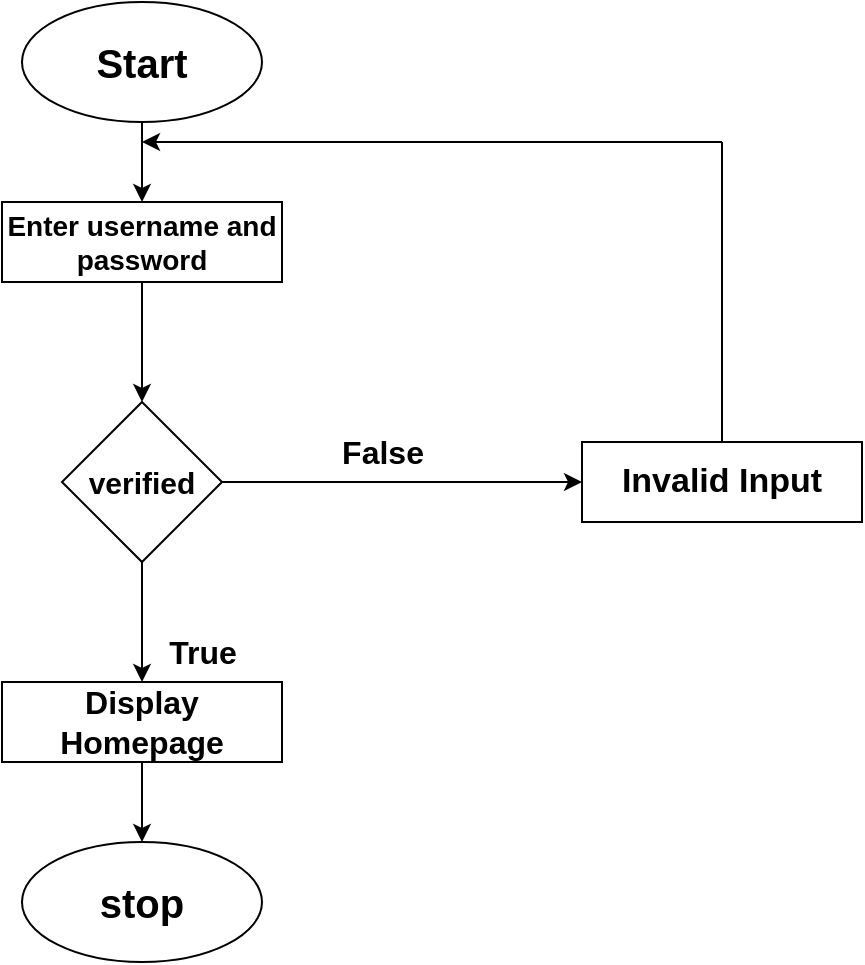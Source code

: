 <mxfile version="21.1.2" type="device" pages="6">
  <diagram name="login" id="FLblF5Tzz9W13L3P5BDf">
    <mxGraphModel dx="748" dy="496" grid="1" gridSize="10" guides="1" tooltips="1" connect="1" arrows="1" fold="1" page="1" pageScale="1" pageWidth="850" pageHeight="1100" math="0" shadow="0">
      <root>
        <mxCell id="0" />
        <mxCell id="1" parent="0" />
        <mxCell id="5Bve3Eeoe_nnUpyeOPVW-1" value="&lt;font style=&quot;font-size: 15px;&quot;&gt;&lt;b&gt;verified&lt;/b&gt;&lt;/font&gt;" style="rhombus;whiteSpace=wrap;html=1;" parent="1" vertex="1">
          <mxGeometry x="190" y="230" width="80" height="80" as="geometry" />
        </mxCell>
        <mxCell id="5Bve3Eeoe_nnUpyeOPVW-2" value="&lt;font style=&quot;font-size: 14px;&quot;&gt;&lt;b&gt;Enter username and password&lt;/b&gt;&lt;/font&gt;" style="rounded=0;whiteSpace=wrap;html=1;" parent="1" vertex="1">
          <mxGeometry x="160" y="130" width="140" height="40" as="geometry" />
        </mxCell>
        <mxCell id="5Bve3Eeoe_nnUpyeOPVW-3" value="&lt;font style=&quot;font-size: 20px;&quot;&gt;&lt;b&gt;Start&lt;/b&gt;&lt;/font&gt;" style="ellipse;whiteSpace=wrap;html=1;" parent="1" vertex="1">
          <mxGeometry x="170" y="30" width="120" height="60" as="geometry" />
        </mxCell>
        <mxCell id="5Bve3Eeoe_nnUpyeOPVW-4" value="" style="endArrow=classic;html=1;rounded=0;exitX=0.5;exitY=1;exitDx=0;exitDy=0;entryX=0.5;entryY=0;entryDx=0;entryDy=0;" parent="1" source="5Bve3Eeoe_nnUpyeOPVW-3" target="5Bve3Eeoe_nnUpyeOPVW-2" edge="1">
          <mxGeometry width="50" height="50" relative="1" as="geometry">
            <mxPoint x="360" y="300" as="sourcePoint" />
            <mxPoint x="410" y="250" as="targetPoint" />
          </mxGeometry>
        </mxCell>
        <mxCell id="5Bve3Eeoe_nnUpyeOPVW-5" value="" style="endArrow=classic;html=1;rounded=0;exitX=0.5;exitY=1;exitDx=0;exitDy=0;entryX=0.5;entryY=0;entryDx=0;entryDy=0;" parent="1" source="5Bve3Eeoe_nnUpyeOPVW-2" target="5Bve3Eeoe_nnUpyeOPVW-1" edge="1">
          <mxGeometry width="50" height="50" relative="1" as="geometry">
            <mxPoint x="240" y="100" as="sourcePoint" />
            <mxPoint x="240" y="140" as="targetPoint" />
          </mxGeometry>
        </mxCell>
        <mxCell id="5Bve3Eeoe_nnUpyeOPVW-6" value="" style="endArrow=classic;html=1;rounded=0;entryX=0.5;entryY=0;entryDx=0;entryDy=0;exitX=0.5;exitY=1;exitDx=0;exitDy=0;" parent="1" source="5Bve3Eeoe_nnUpyeOPVW-1" edge="1">
          <mxGeometry width="50" height="50" relative="1" as="geometry">
            <mxPoint x="230" y="330" as="sourcePoint" />
            <mxPoint x="230" y="370" as="targetPoint" />
          </mxGeometry>
        </mxCell>
        <mxCell id="5Bve3Eeoe_nnUpyeOPVW-7" value="&lt;font style=&quot;font-size: 16px;&quot;&gt;&lt;b&gt;Display Homepage&lt;/b&gt;&lt;/font&gt;" style="rounded=0;whiteSpace=wrap;html=1;" parent="1" vertex="1">
          <mxGeometry x="160" y="370" width="140" height="40" as="geometry" />
        </mxCell>
        <mxCell id="5Bve3Eeoe_nnUpyeOPVW-8" value="&lt;font style=&quot;font-size: 17px;&quot;&gt;&lt;b&gt;Invalid Input&lt;/b&gt;&lt;/font&gt;" style="rounded=0;whiteSpace=wrap;html=1;" parent="1" vertex="1">
          <mxGeometry x="450" y="250" width="140" height="40" as="geometry" />
        </mxCell>
        <mxCell id="5Bve3Eeoe_nnUpyeOPVW-9" value="" style="endArrow=classic;html=1;rounded=0;" parent="1" edge="1">
          <mxGeometry width="50" height="50" relative="1" as="geometry">
            <mxPoint x="520" y="100" as="sourcePoint" />
            <mxPoint x="230" y="100" as="targetPoint" />
          </mxGeometry>
        </mxCell>
        <mxCell id="5Bve3Eeoe_nnUpyeOPVW-10" value="" style="endArrow=classic;html=1;rounded=0;exitX=1;exitY=0.5;exitDx=0;exitDy=0;entryX=0;entryY=0.5;entryDx=0;entryDy=0;" parent="1" source="5Bve3Eeoe_nnUpyeOPVW-1" target="5Bve3Eeoe_nnUpyeOPVW-8" edge="1">
          <mxGeometry width="50" height="50" relative="1" as="geometry">
            <mxPoint x="310" y="280" as="sourcePoint" />
            <mxPoint x="600" y="200" as="targetPoint" />
          </mxGeometry>
        </mxCell>
        <mxCell id="5Bve3Eeoe_nnUpyeOPVW-11" value="" style="endArrow=none;html=1;rounded=0;exitX=0.5;exitY=0;exitDx=0;exitDy=0;" parent="1" source="5Bve3Eeoe_nnUpyeOPVW-8" edge="1">
          <mxGeometry width="50" height="50" relative="1" as="geometry">
            <mxPoint x="520" y="240" as="sourcePoint" />
            <mxPoint x="520" y="100" as="targetPoint" />
          </mxGeometry>
        </mxCell>
        <mxCell id="5Bve3Eeoe_nnUpyeOPVW-12" value="&lt;font style=&quot;font-size: 20px;&quot;&gt;&lt;b&gt;stop&lt;/b&gt;&lt;/font&gt;" style="ellipse;whiteSpace=wrap;html=1;" parent="1" vertex="1">
          <mxGeometry x="170" y="450" width="120" height="60" as="geometry" />
        </mxCell>
        <mxCell id="5Bve3Eeoe_nnUpyeOPVW-13" value="" style="endArrow=classic;html=1;rounded=0;exitX=0.5;exitY=1;exitDx=0;exitDy=0;entryX=0.5;entryY=0;entryDx=0;entryDy=0;" parent="1" source="5Bve3Eeoe_nnUpyeOPVW-7" target="5Bve3Eeoe_nnUpyeOPVW-12" edge="1">
          <mxGeometry width="50" height="50" relative="1" as="geometry">
            <mxPoint x="550" y="250" as="sourcePoint" />
            <mxPoint x="600" y="200" as="targetPoint" />
          </mxGeometry>
        </mxCell>
        <mxCell id="Jgr8D-7jCnAheQ2k61YC-1" value="&lt;font style=&quot;font-size: 16px;&quot;&gt;&lt;b&gt;False&lt;/b&gt;&lt;/font&gt;" style="text;html=1;align=center;verticalAlign=middle;resizable=0;points=[];autosize=1;strokeColor=none;fillColor=none;" vertex="1" parent="1">
          <mxGeometry x="320" y="240" width="60" height="30" as="geometry" />
        </mxCell>
        <mxCell id="Jgr8D-7jCnAheQ2k61YC-2" value="&lt;font style=&quot;font-size: 16px;&quot;&gt;&lt;b&gt;True&lt;/b&gt;&lt;/font&gt;" style="text;html=1;align=center;verticalAlign=middle;resizable=0;points=[];autosize=1;strokeColor=none;fillColor=none;strokeWidth=3;" vertex="1" parent="1">
          <mxGeometry x="230" y="340" width="60" height="30" as="geometry" />
        </mxCell>
      </root>
    </mxGraphModel>
  </diagram>
  <diagram id="vgSnhu0bOQGnpwnxg_C0" name="View Prescription">
    <mxGraphModel dx="748" dy="496" grid="1" gridSize="10" guides="1" tooltips="1" connect="1" arrows="1" fold="1" page="1" pageScale="1" pageWidth="850" pageHeight="1100" math="0" shadow="0">
      <root>
        <mxCell id="0" />
        <mxCell id="1" parent="0" />
        <mxCell id="NxDEdk-Qy8g-m-_FnfTh-1" value="&lt;font size=&quot;1&quot; style=&quot;&quot;&gt;&lt;b style=&quot;font-size: 13px;&quot;&gt;If Prescriptions are available&lt;/b&gt;&lt;/font&gt;" style="rhombus;whiteSpace=wrap;html=1;" parent="1" vertex="1">
          <mxGeometry x="150" y="190" width="140" height="130" as="geometry" />
        </mxCell>
        <mxCell id="NxDEdk-Qy8g-m-_FnfTh-2" value="&lt;b style=&quot;&quot;&gt;&lt;font style=&quot;font-size: 16px;&quot;&gt;View Prescription&lt;/font&gt;&lt;/b&gt;" style="rounded=0;whiteSpace=wrap;html=1;" parent="1" vertex="1">
          <mxGeometry x="150" y="120" width="140" height="40" as="geometry" />
        </mxCell>
        <mxCell id="NxDEdk-Qy8g-m-_FnfTh-3" value="&lt;font style=&quot;font-size: 20px;&quot;&gt;&lt;b&gt;Start&lt;/b&gt;&lt;/font&gt;" style="ellipse;whiteSpace=wrap;html=1;" parent="1" vertex="1">
          <mxGeometry x="160" y="20" width="120" height="60" as="geometry" />
        </mxCell>
        <mxCell id="NxDEdk-Qy8g-m-_FnfTh-4" value="" style="endArrow=classic;html=1;rounded=0;exitX=0.5;exitY=1;exitDx=0;exitDy=0;entryX=0.5;entryY=0;entryDx=0;entryDy=0;" parent="1" source="NxDEdk-Qy8g-m-_FnfTh-3" target="NxDEdk-Qy8g-m-_FnfTh-2" edge="1">
          <mxGeometry width="50" height="50" relative="1" as="geometry">
            <mxPoint x="350" y="290" as="sourcePoint" />
            <mxPoint x="400" y="240" as="targetPoint" />
          </mxGeometry>
        </mxCell>
        <mxCell id="NxDEdk-Qy8g-m-_FnfTh-5" value="" style="endArrow=classic;html=1;rounded=0;exitX=0.5;exitY=1;exitDx=0;exitDy=0;entryX=0.5;entryY=0;entryDx=0;entryDy=0;" parent="1" source="NxDEdk-Qy8g-m-_FnfTh-2" target="NxDEdk-Qy8g-m-_FnfTh-1" edge="1">
          <mxGeometry width="50" height="50" relative="1" as="geometry">
            <mxPoint x="230" y="90" as="sourcePoint" />
            <mxPoint x="230" y="130" as="targetPoint" />
          </mxGeometry>
        </mxCell>
        <mxCell id="NxDEdk-Qy8g-m-_FnfTh-6" value="" style="endArrow=classic;html=1;rounded=0;entryX=0.5;entryY=0;entryDx=0;entryDy=0;exitX=0.5;exitY=1;exitDx=0;exitDy=0;" parent="1" source="NxDEdk-Qy8g-m-_FnfTh-1" target="NxDEdk-Qy8g-m-_FnfTh-7" edge="1">
          <mxGeometry width="50" height="50" relative="1" as="geometry">
            <mxPoint x="220" y="320" as="sourcePoint" />
            <mxPoint x="220" y="360" as="targetPoint" />
          </mxGeometry>
        </mxCell>
        <mxCell id="NxDEdk-Qy8g-m-_FnfTh-7" value="&lt;b style=&quot;&quot;&gt;&lt;font style=&quot;font-size: 16px;&quot;&gt;Display Prescriptions&lt;/font&gt;&lt;/b&gt;" style="rounded=0;whiteSpace=wrap;html=1;" parent="1" vertex="1">
          <mxGeometry x="150" y="360" width="140" height="40" as="geometry" />
        </mxCell>
        <mxCell id="NxDEdk-Qy8g-m-_FnfTh-8" value="&lt;b style=&quot;&quot;&gt;&lt;font style=&quot;font-size: 16px;&quot;&gt;Prescriptions are not available&lt;/font&gt;&lt;/b&gt;" style="rounded=0;whiteSpace=wrap;html=1;" parent="1" vertex="1">
          <mxGeometry x="440" y="235" width="140" height="40" as="geometry" />
        </mxCell>
        <mxCell id="NxDEdk-Qy8g-m-_FnfTh-9" value="&lt;font style=&quot;font-size: 20px;&quot;&gt;&lt;b&gt;Stop&lt;/b&gt;&lt;/font&gt;" style="ellipse;whiteSpace=wrap;html=1;" parent="1" vertex="1">
          <mxGeometry x="160" y="440" width="120" height="60" as="geometry" />
        </mxCell>
        <mxCell id="NxDEdk-Qy8g-m-_FnfTh-10" value="" style="endArrow=classic;html=1;rounded=0;exitX=0.5;exitY=1;exitDx=0;exitDy=0;entryX=0.5;entryY=0;entryDx=0;entryDy=0;" parent="1" source="NxDEdk-Qy8g-m-_FnfTh-7" target="NxDEdk-Qy8g-m-_FnfTh-9" edge="1">
          <mxGeometry width="50" height="50" relative="1" as="geometry">
            <mxPoint x="540" y="240" as="sourcePoint" />
            <mxPoint x="590" y="190" as="targetPoint" />
          </mxGeometry>
        </mxCell>
        <mxCell id="NxDEdk-Qy8g-m-_FnfTh-11" value="&lt;b&gt;&lt;font style=&quot;font-size: 16px;&quot;&gt;True&lt;/font&gt;&lt;/b&gt;" style="text;html=1;align=center;verticalAlign=middle;resizable=0;points=[];autosize=1;strokeColor=none;fillColor=none;fontSize=18;" parent="1" vertex="1">
          <mxGeometry x="220" y="320" width="56" height="40" as="geometry" />
        </mxCell>
        <mxCell id="NxDEdk-Qy8g-m-_FnfTh-12" value="&lt;b&gt;&lt;font style=&quot;font-size: 16px;&quot;&gt;False&lt;/font&gt;&lt;/b&gt;" style="text;html=1;align=center;verticalAlign=middle;resizable=0;points=[];autosize=1;strokeColor=none;fillColor=none;fontSize=18;" parent="1" vertex="1">
          <mxGeometry x="330" y="220" width="64" height="40" as="geometry" />
        </mxCell>
        <mxCell id="NxDEdk-Qy8g-m-_FnfTh-13" value="" style="endArrow=none;html=1;rounded=0;fontSize=18;exitX=1;exitY=0.5;exitDx=0;exitDy=0;entryX=0;entryY=0.5;entryDx=0;entryDy=0;" parent="1" source="NxDEdk-Qy8g-m-_FnfTh-1" target="NxDEdk-Qy8g-m-_FnfTh-8" edge="1">
          <mxGeometry width="50" height="50" relative="1" as="geometry">
            <mxPoint x="400" y="290" as="sourcePoint" />
            <mxPoint x="450" y="240" as="targetPoint" />
          </mxGeometry>
        </mxCell>
        <mxCell id="NxDEdk-Qy8g-m-_FnfTh-14" value="" style="endArrow=classic;html=1;rounded=0;fontSize=18;exitX=0.5;exitY=1;exitDx=0;exitDy=0;" parent="1" source="NxDEdk-Qy8g-m-_FnfTh-8" edge="1">
          <mxGeometry width="50" height="50" relative="1" as="geometry">
            <mxPoint x="400" y="290" as="sourcePoint" />
            <mxPoint x="220" y="420" as="targetPoint" />
            <Array as="points">
              <mxPoint x="510" y="420" />
            </Array>
          </mxGeometry>
        </mxCell>
      </root>
    </mxGraphModel>
  </diagram>
  <diagram id="aKHj8Zi4yt1ql839jN2K" name="Registration">
    <mxGraphModel dx="748" dy="496" grid="1" gridSize="10" guides="1" tooltips="1" connect="1" arrows="1" fold="1" page="1" pageScale="1" pageWidth="850" pageHeight="1100" math="0" shadow="0">
      <root>
        <mxCell id="0" />
        <mxCell id="1" parent="0" />
        <mxCell id="d-O8g6hMYfmyvD1HsXtO-1" value="&lt;b&gt;&lt;font style=&quot;font-size: 14px;&quot;&gt;New user?&lt;/font&gt;&lt;/b&gt;" style="rhombus;whiteSpace=wrap;html=1;" parent="1" vertex="1">
          <mxGeometry x="190" y="210" width="80" height="80" as="geometry" />
        </mxCell>
        <mxCell id="d-O8g6hMYfmyvD1HsXtO-2" value="&lt;b&gt;&lt;font style=&quot;font-size: 17px;&quot;&gt;Registration&lt;/font&gt;&lt;/b&gt;" style="rounded=0;whiteSpace=wrap;html=1;" parent="1" vertex="1">
          <mxGeometry x="160" y="130" width="140" height="40" as="geometry" />
        </mxCell>
        <mxCell id="d-O8g6hMYfmyvD1HsXtO-3" value="&lt;b&gt;&lt;font style=&quot;font-size: 20px;&quot;&gt;Start&lt;/font&gt;&lt;/b&gt;" style="ellipse;whiteSpace=wrap;html=1;" parent="1" vertex="1">
          <mxGeometry x="170" y="30" width="120" height="60" as="geometry" />
        </mxCell>
        <mxCell id="d-O8g6hMYfmyvD1HsXtO-6" value="" style="endArrow=classic;html=1;rounded=0;entryX=0.5;entryY=0;entryDx=0;entryDy=0;exitX=0.5;exitY=1;exitDx=0;exitDy=0;startArrow=none;" parent="1" source="d-O8g6hMYfmyvD1HsXtO-15" edge="1">
          <mxGeometry width="50" height="50" relative="1" as="geometry">
            <mxPoint x="230" y="330" as="sourcePoint" />
            <mxPoint x="230" y="370" as="targetPoint" />
          </mxGeometry>
        </mxCell>
        <mxCell id="d-O8g6hMYfmyvD1HsXtO-7" value="&lt;b&gt;&lt;font style=&quot;font-size: 15px;&quot;&gt;Display home page&lt;/font&gt;&lt;/b&gt;" style="rounded=0;whiteSpace=wrap;html=1;" parent="1" vertex="1">
          <mxGeometry x="160" y="420" width="140" height="40" as="geometry" />
        </mxCell>
        <mxCell id="d-O8g6hMYfmyvD1HsXtO-8" value="&lt;b&gt;&lt;font style=&quot;font-size: 16px;&quot;&gt;Enter login details&lt;/font&gt;&lt;/b&gt;" style="rounded=0;whiteSpace=wrap;html=1;" parent="1" vertex="1">
          <mxGeometry x="460" y="230" width="140" height="40" as="geometry" />
        </mxCell>
        <mxCell id="d-O8g6hMYfmyvD1HsXtO-12" value="&lt;b&gt;&lt;font style=&quot;font-size: 20px;&quot;&gt;Stop&lt;/font&gt;&lt;/b&gt;" style="ellipse;whiteSpace=wrap;html=1;" parent="1" vertex="1">
          <mxGeometry x="170" y="490" width="120" height="60" as="geometry" />
        </mxCell>
        <mxCell id="d-O8g6hMYfmyvD1HsXtO-16" value="" style="endArrow=none;html=1;rounded=0;entryX=0.5;entryY=0;entryDx=0;entryDy=0;exitX=0.5;exitY=1;exitDx=0;exitDy=0;" parent="1" source="d-O8g6hMYfmyvD1HsXtO-1" target="d-O8g6hMYfmyvD1HsXtO-15" edge="1">
          <mxGeometry width="50" height="50" relative="1" as="geometry">
            <mxPoint x="230" y="310" as="sourcePoint" />
            <mxPoint x="230" y="370" as="targetPoint" />
          </mxGeometry>
        </mxCell>
        <mxCell id="d-O8g6hMYfmyvD1HsXtO-15" value="&lt;b&gt;&lt;font style=&quot;font-size: 14px;&quot;&gt;Enter registration details&lt;/font&gt;&lt;/b&gt;" style="shape=parallelogram;perimeter=parallelogramPerimeter;whiteSpace=wrap;html=1;fixedSize=1;" parent="1" vertex="1">
          <mxGeometry x="155" y="320" width="150" height="60" as="geometry" />
        </mxCell>
        <mxCell id="d-O8g6hMYfmyvD1HsXtO-17" value="" style="endArrow=none;html=1;rounded=0;entryX=0.5;entryY=1;entryDx=0;entryDy=0;" parent="1" target="d-O8g6hMYfmyvD1HsXtO-8" edge="1">
          <mxGeometry width="50" height="50" relative="1" as="geometry">
            <mxPoint x="230" y="390" as="sourcePoint" />
            <mxPoint x="450" y="240" as="targetPoint" />
            <Array as="points">
              <mxPoint x="530" y="390" />
            </Array>
          </mxGeometry>
        </mxCell>
        <mxCell id="d-O8g6hMYfmyvD1HsXtO-18" value="" style="endArrow=none;html=1;rounded=0;entryX=0.5;entryY=1;entryDx=0;entryDy=0;exitX=0.5;exitY=0;exitDx=0;exitDy=0;" parent="1" source="d-O8g6hMYfmyvD1HsXtO-7" target="d-O8g6hMYfmyvD1HsXtO-15" edge="1">
          <mxGeometry width="50" height="50" relative="1" as="geometry">
            <mxPoint x="290" y="380" as="sourcePoint" />
            <mxPoint x="340" y="330" as="targetPoint" />
          </mxGeometry>
        </mxCell>
        <mxCell id="d-O8g6hMYfmyvD1HsXtO-19" value="" style="endArrow=none;html=1;rounded=0;entryX=0.5;entryY=1;entryDx=0;entryDy=0;exitX=0.5;exitY=0;exitDx=0;exitDy=0;" parent="1" source="d-O8g6hMYfmyvD1HsXtO-1" target="d-O8g6hMYfmyvD1HsXtO-2" edge="1">
          <mxGeometry width="50" height="50" relative="1" as="geometry">
            <mxPoint x="400" y="290" as="sourcePoint" />
            <mxPoint x="450" y="240" as="targetPoint" />
          </mxGeometry>
        </mxCell>
        <mxCell id="d-O8g6hMYfmyvD1HsXtO-20" value="" style="endArrow=none;html=1;rounded=0;entryX=0.5;entryY=1;entryDx=0;entryDy=0;exitX=0.5;exitY=0;exitDx=0;exitDy=0;" parent="1" source="d-O8g6hMYfmyvD1HsXtO-2" target="d-O8g6hMYfmyvD1HsXtO-3" edge="1">
          <mxGeometry width="50" height="50" relative="1" as="geometry">
            <mxPoint x="400" y="290" as="sourcePoint" />
            <mxPoint x="450" y="240" as="targetPoint" />
          </mxGeometry>
        </mxCell>
        <mxCell id="d-O8g6hMYfmyvD1HsXtO-24" value="" style="endArrow=none;html=1;rounded=0;exitX=1;exitY=0.5;exitDx=0;exitDy=0;entryX=0;entryY=0.5;entryDx=0;entryDy=0;" parent="1" source="d-O8g6hMYfmyvD1HsXtO-1" target="d-O8g6hMYfmyvD1HsXtO-8" edge="1">
          <mxGeometry width="50" height="50" relative="1" as="geometry">
            <mxPoint x="400" y="290" as="sourcePoint" />
            <mxPoint x="450" y="240" as="targetPoint" />
          </mxGeometry>
        </mxCell>
        <mxCell id="d-O8g6hMYfmyvD1HsXtO-25" value="" style="endArrow=none;html=1;rounded=0;exitX=0.5;exitY=0;exitDx=0;exitDy=0;entryX=0.5;entryY=1;entryDx=0;entryDy=0;" parent="1" source="d-O8g6hMYfmyvD1HsXtO-12" target="d-O8g6hMYfmyvD1HsXtO-7" edge="1">
          <mxGeometry width="50" height="50" relative="1" as="geometry">
            <mxPoint x="400" y="290" as="sourcePoint" />
            <mxPoint x="450" y="240" as="targetPoint" />
          </mxGeometry>
        </mxCell>
        <mxCell id="YUyKvb2W4XE3DTmVrbBc-1" value="&lt;b&gt;&lt;font style=&quot;font-size: 14px;&quot;&gt;False&lt;/font&gt;&lt;/b&gt;" style="text;html=1;align=center;verticalAlign=middle;resizable=0;points=[];autosize=1;strokeColor=none;fillColor=none;" vertex="1" parent="1">
          <mxGeometry x="340" y="225" width="60" height="30" as="geometry" />
        </mxCell>
        <mxCell id="YUyKvb2W4XE3DTmVrbBc-2" value="&lt;b&gt;&lt;font style=&quot;font-size: 14px;&quot;&gt;True&lt;/font&gt;&lt;/b&gt;" style="text;html=1;align=center;verticalAlign=middle;resizable=0;points=[];autosize=1;strokeColor=none;fillColor=none;" vertex="1" parent="1">
          <mxGeometry x="235" y="290" width="50" height="30" as="geometry" />
        </mxCell>
      </root>
    </mxGraphModel>
  </diagram>
  <diagram id="YIGoeyB9NBGVOyRllvX8" name="Manage Appointments">
    <mxGraphModel dx="748" dy="496" grid="1" gridSize="10" guides="1" tooltips="1" connect="1" arrows="1" fold="1" page="1" pageScale="1" pageWidth="850" pageHeight="1100" math="0" shadow="0">
      <root>
        <mxCell id="0" />
        <mxCell id="1" parent="0" />
        <mxCell id="wjQ7lYcba0svQqW3vosK-1" value="" style="ellipse;whiteSpace=wrap;html=1;" parent="1" vertex="1">
          <mxGeometry x="350" y="60" width="120" height="60" as="geometry" />
        </mxCell>
        <mxCell id="wjQ7lYcba0svQqW3vosK-2" value="&lt;font style=&quot;font-size: 20px;&quot;&gt;&lt;b&gt;Stop&lt;/b&gt;&lt;/font&gt;" style="ellipse;whiteSpace=wrap;html=1;" parent="1" vertex="1">
          <mxGeometry x="360" y="510" width="120" height="60" as="geometry" />
        </mxCell>
        <mxCell id="wjQ7lYcba0svQqW3vosK-3" value="&lt;font size=&quot;3&quot;&gt;&lt;b&gt;take Appointments&lt;/b&gt;&lt;/font&gt;" style="rounded=0;whiteSpace=wrap;html=1;" parent="1" vertex="1">
          <mxGeometry x="90" y="160" width="140" height="40" as="geometry" />
        </mxCell>
        <mxCell id="wjQ7lYcba0svQqW3vosK-4" value="&lt;font size=&quot;3&quot;&gt;&lt;b&gt;Invalid input&lt;/b&gt;&lt;/font&gt;" style="rounded=0;whiteSpace=wrap;html=1;" parent="1" vertex="1">
          <mxGeometry x="280" y="330" width="140" height="40" as="geometry" />
        </mxCell>
        <mxCell id="wjQ7lYcba0svQqW3vosK-5" value="&lt;b style=&quot;&quot;&gt;&lt;font style=&quot;font-size: 16px;&quot;&gt;Delete Appointment&lt;/font&gt;&lt;/b&gt;" style="rounded=0;whiteSpace=wrap;html=1;" parent="1" vertex="1">
          <mxGeometry x="570" y="160" width="140" height="40" as="geometry" />
        </mxCell>
        <mxCell id="wjQ7lYcba0svQqW3vosK-6" value="&lt;b style=&quot;&quot;&gt;&lt;font style=&quot;font-size: 15px;&quot;&gt;Appointment confirmed&lt;/font&gt;&lt;/b&gt;" style="rounded=0;whiteSpace=wrap;html=1;" parent="1" vertex="1">
          <mxGeometry x="90" y="430" width="140" height="40" as="geometry" />
        </mxCell>
        <mxCell id="wjQ7lYcba0svQqW3vosK-7" value="&lt;b style=&quot;&quot;&gt;&lt;font style=&quot;font-size: 14px;&quot;&gt;Appointment deleted successfully&lt;/font&gt;&lt;/b&gt;" style="rounded=0;whiteSpace=wrap;html=1;" parent="1" vertex="1">
          <mxGeometry x="570" y="444" width="140" height="40" as="geometry" />
        </mxCell>
        <mxCell id="wjQ7lYcba0svQqW3vosK-8" value="&lt;font style=&quot;font-size: 14px;&quot;&gt;&lt;b&gt;No Appointment Details Available&lt;/b&gt;&lt;/font&gt;" style="rounded=0;whiteSpace=wrap;html=1;" parent="1" vertex="1">
          <mxGeometry x="774" y="340" width="140" height="39" as="geometry" />
        </mxCell>
        <mxCell id="wjQ7lYcba0svQqW3vosK-9" value="&lt;span style=&quot;font-size: 14px;&quot;&gt;&lt;b&gt;Validation&lt;/b&gt;&lt;/span&gt;" style="rhombus;whiteSpace=wrap;html=1;" parent="1" vertex="1">
          <mxGeometry x="591" y="310" width="98" height="98" as="geometry" />
        </mxCell>
        <mxCell id="wjQ7lYcba0svQqW3vosK-10" value="&lt;font style=&quot;font-size: 14px;&quot;&gt;&lt;b&gt;Validation&lt;/b&gt;&lt;/font&gt;" style="rhombus;whiteSpace=wrap;html=1;" parent="1" vertex="1">
          <mxGeometry x="120" y="310" width="80" height="80" as="geometry" />
        </mxCell>
        <mxCell id="wjQ7lYcba0svQqW3vosK-11" value="" style="endArrow=none;html=1;rounded=0;entryX=0.5;entryY=1;entryDx=0;entryDy=0;" parent="1" target="wjQ7lYcba0svQqW3vosK-1" edge="1">
          <mxGeometry width="50" height="50" relative="1" as="geometry">
            <mxPoint x="410" y="140" as="sourcePoint" />
            <mxPoint x="530" y="290" as="targetPoint" />
          </mxGeometry>
        </mxCell>
        <mxCell id="wjQ7lYcba0svQqW3vosK-12" value="" style="endArrow=classic;startArrow=classic;html=1;rounded=0;exitX=0.5;exitY=0;exitDx=0;exitDy=0;" parent="1" source="wjQ7lYcba0svQqW3vosK-3" edge="1">
          <mxGeometry width="50" height="50" relative="1" as="geometry">
            <mxPoint x="170" y="140" as="sourcePoint" />
            <mxPoint x="640" y="160" as="targetPoint" />
            <Array as="points">
              <mxPoint x="160" y="140" />
              <mxPoint x="425" y="140" />
              <mxPoint x="640" y="140" />
            </Array>
          </mxGeometry>
        </mxCell>
        <mxCell id="wjQ7lYcba0svQqW3vosK-13" value="" style="endArrow=classic;html=1;rounded=0;exitX=0.5;exitY=1;exitDx=0;exitDy=0;" parent="1" source="wjQ7lYcba0svQqW3vosK-3" target="wjQ7lYcba0svQqW3vosK-10" edge="1">
          <mxGeometry width="50" height="50" relative="1" as="geometry">
            <mxPoint x="480" y="340" as="sourcePoint" />
            <mxPoint x="530" y="290" as="targetPoint" />
          </mxGeometry>
        </mxCell>
        <mxCell id="wjQ7lYcba0svQqW3vosK-14" value="" style="endArrow=classic;html=1;rounded=0;exitX=1;exitY=0.5;exitDx=0;exitDy=0;entryX=0;entryY=0.5;entryDx=0;entryDy=0;" parent="1" source="wjQ7lYcba0svQqW3vosK-10" target="wjQ7lYcba0svQqW3vosK-4" edge="1">
          <mxGeometry width="50" height="50" relative="1" as="geometry">
            <mxPoint x="480" y="340" as="sourcePoint" />
            <mxPoint x="530" y="290" as="targetPoint" />
          </mxGeometry>
        </mxCell>
        <mxCell id="wjQ7lYcba0svQqW3vosK-15" value="" style="endArrow=classic;html=1;rounded=0;exitX=0.5;exitY=1;exitDx=0;exitDy=0;entryX=0.5;entryY=0;entryDx=0;entryDy=0;" parent="1" source="wjQ7lYcba0svQqW3vosK-10" target="wjQ7lYcba0svQqW3vosK-6" edge="1">
          <mxGeometry width="50" height="50" relative="1" as="geometry">
            <mxPoint x="480" y="340" as="sourcePoint" />
            <mxPoint x="530" y="290" as="targetPoint" />
          </mxGeometry>
        </mxCell>
        <mxCell id="wjQ7lYcba0svQqW3vosK-16" value="" style="endArrow=classic;html=1;rounded=0;exitX=0.5;exitY=0;exitDx=0;exitDy=0;" parent="1" source="wjQ7lYcba0svQqW3vosK-4" edge="1">
          <mxGeometry width="50" height="50" relative="1" as="geometry">
            <mxPoint x="480" y="340" as="sourcePoint" />
            <mxPoint x="160" y="210" as="targetPoint" />
            <Array as="points">
              <mxPoint x="350" y="210" />
            </Array>
          </mxGeometry>
        </mxCell>
        <mxCell id="wjQ7lYcba0svQqW3vosK-17" value="" style="endArrow=classic;html=1;rounded=0;exitX=0.5;exitY=1;exitDx=0;exitDy=0;entryX=0;entryY=0.5;entryDx=0;entryDy=0;" parent="1" source="wjQ7lYcba0svQqW3vosK-6" target="wjQ7lYcba0svQqW3vosK-2" edge="1">
          <mxGeometry width="50" height="50" relative="1" as="geometry">
            <mxPoint x="480" y="340" as="sourcePoint" />
            <mxPoint x="160" y="560" as="targetPoint" />
            <Array as="points">
              <mxPoint x="160" y="540" />
            </Array>
          </mxGeometry>
        </mxCell>
        <mxCell id="wjQ7lYcba0svQqW3vosK-18" value="" style="endArrow=classic;html=1;rounded=0;entryX=1;entryY=0.5;entryDx=0;entryDy=0;exitX=0.55;exitY=0.975;exitDx=0;exitDy=0;exitPerimeter=0;" parent="1" source="wjQ7lYcba0svQqW3vosK-8" target="wjQ7lYcba0svQqW3vosK-2" edge="1">
          <mxGeometry width="50" height="50" relative="1" as="geometry">
            <mxPoint x="852" y="378" as="sourcePoint" />
            <mxPoint x="850" y="560" as="targetPoint" />
            <Array as="points">
              <mxPoint x="850" y="540" />
            </Array>
          </mxGeometry>
        </mxCell>
        <mxCell id="wjQ7lYcba0svQqW3vosK-19" value="" style="endArrow=classic;html=1;rounded=0;entryX=0.5;entryY=0;entryDx=0;entryDy=0;exitX=0.5;exitY=1;exitDx=0;exitDy=0;" parent="1" source="wjQ7lYcba0svQqW3vosK-5" target="wjQ7lYcba0svQqW3vosK-9" edge="1">
          <mxGeometry width="50" height="50" relative="1" as="geometry">
            <mxPoint x="480" y="340" as="sourcePoint" />
            <mxPoint x="530" y="290" as="targetPoint" />
          </mxGeometry>
        </mxCell>
        <mxCell id="wjQ7lYcba0svQqW3vosK-20" value="" style="endArrow=classic;html=1;rounded=0;exitX=0.5;exitY=1;exitDx=0;exitDy=0;" parent="1" source="wjQ7lYcba0svQqW3vosK-9" target="wjQ7lYcba0svQqW3vosK-7" edge="1">
          <mxGeometry width="50" height="50" relative="1" as="geometry">
            <mxPoint x="480" y="340" as="sourcePoint" />
            <mxPoint x="530" y="290" as="targetPoint" />
          </mxGeometry>
        </mxCell>
        <mxCell id="wjQ7lYcba0svQqW3vosK-21" value="" style="endArrow=none;html=1;rounded=0;entryX=0.5;entryY=1;entryDx=0;entryDy=0;" parent="1" target="wjQ7lYcba0svQqW3vosK-7" edge="1">
          <mxGeometry width="50" height="50" relative="1" as="geometry">
            <mxPoint x="640" y="540" as="sourcePoint" />
            <mxPoint x="530" y="290" as="targetPoint" />
          </mxGeometry>
        </mxCell>
        <mxCell id="wjQ7lYcba0svQqW3vosK-22" value="" style="endArrow=classic;html=1;rounded=0;entryX=0;entryY=0.5;entryDx=0;entryDy=0;exitX=1;exitY=0.5;exitDx=0;exitDy=0;" parent="1" source="wjQ7lYcba0svQqW3vosK-9" target="wjQ7lYcba0svQqW3vosK-8" edge="1">
          <mxGeometry width="50" height="50" relative="1" as="geometry">
            <mxPoint x="480" y="340" as="sourcePoint" />
            <mxPoint x="530" y="290" as="targetPoint" />
          </mxGeometry>
        </mxCell>
        <mxCell id="wjQ7lYcba0svQqW3vosK-23" value="&lt;font size=&quot;3&quot;&gt;&lt;b&gt;Start&lt;/b&gt;&lt;/font&gt;" style="text;strokeColor=none;align=center;fillColor=none;html=1;verticalAlign=middle;whiteSpace=wrap;rounded=0;" parent="1" vertex="1">
          <mxGeometry x="380" y="75" width="60" height="30" as="geometry" />
        </mxCell>
        <mxCell id="wjQ7lYcba0svQqW3vosK-24" value="&lt;b&gt;False&lt;/b&gt;" style="text;html=1;align=center;verticalAlign=middle;resizable=0;points=[];autosize=1;strokeColor=none;fillColor=none;fontSize=14;" parent="1" vertex="1">
          <mxGeometry x="200" y="320" width="60" height="30" as="geometry" />
        </mxCell>
        <mxCell id="wjQ7lYcba0svQqW3vosK-25" value="&lt;b&gt;True&lt;/b&gt;" style="text;html=1;align=center;verticalAlign=middle;resizable=0;points=[];autosize=1;strokeColor=none;fillColor=none;fontSize=14;" parent="1" vertex="1">
          <mxGeometry x="175" y="405" width="50" height="30" as="geometry" />
        </mxCell>
        <mxCell id="wjQ7lYcba0svQqW3vosK-26" value="&lt;b&gt;False&lt;/b&gt;" style="text;html=1;align=center;verticalAlign=middle;resizable=0;points=[];autosize=1;strokeColor=none;fillColor=none;fontSize=14;" parent="1" vertex="1">
          <mxGeometry x="714" y="335" width="60" height="30" as="geometry" />
        </mxCell>
        <mxCell id="wjQ7lYcba0svQqW3vosK-27" value="&lt;b&gt;True&lt;/b&gt;" style="text;html=1;align=center;verticalAlign=middle;resizable=0;points=[];autosize=1;strokeColor=none;fillColor=none;fontSize=14;" parent="1" vertex="1">
          <mxGeometry x="636" y="420" width="50" height="30" as="geometry" />
        </mxCell>
        <mxCell id="wjQ7lYcba0svQqW3vosK-28" value="&lt;b style=&quot;border-color: var(--border-color);&quot;&gt;Add Appointment&amp;nbsp; Details&lt;/b&gt;" style="shape=parallelogram;perimeter=parallelogramPerimeter;whiteSpace=wrap;html=1;fixedSize=1;fontSize=16;" parent="1" vertex="1">
          <mxGeometry x="73" y="218" width="174" height="72" as="geometry" />
        </mxCell>
        <mxCell id="wjQ7lYcba0svQqW3vosK-29" value="&lt;b style=&quot;border-color: var(--border-color);&quot;&gt;&lt;font style=&quot;font-size: 15px;&quot;&gt;Delete Appointment Details&lt;/font&gt;&lt;/b&gt;" style="shape=parallelogram;perimeter=parallelogramPerimeter;whiteSpace=wrap;html=1;fixedSize=1;fontSize=16;" parent="1" vertex="1">
          <mxGeometry x="557" y="218" width="166" height="64" as="geometry" />
        </mxCell>
      </root>
    </mxGraphModel>
  </diagram>
  <diagram id="HjEgKDNtmwfDVSXYp5Bv" name="Payments">
    <mxGraphModel dx="748" dy="496" grid="1" gridSize="10" guides="1" tooltips="1" connect="1" arrows="1" fold="1" page="1" pageScale="1" pageWidth="850" pageHeight="1100" math="0" shadow="0">
      <root>
        <mxCell id="0" />
        <mxCell id="1" parent="0" />
        <mxCell id="93NYl31De2x_F2uPUHe0-1" value="&lt;span style=&quot;font-size: 13px;&quot;&gt;&lt;b&gt;Validation&lt;/b&gt;&lt;/span&gt;" style="rhombus;whiteSpace=wrap;html=1;" parent="1" vertex="1">
          <mxGeometry x="160" y="210" width="120" height="110" as="geometry" />
        </mxCell>
        <mxCell id="93NYl31De2x_F2uPUHe0-2" value="&lt;b style=&quot;&quot;&gt;&lt;font style=&quot;font-size: 16px;&quot;&gt;Enter Payment Details&lt;/font&gt;&lt;/b&gt;" style="rounded=0;whiteSpace=wrap;html=1;" parent="1" vertex="1">
          <mxGeometry x="150" y="120" width="140" height="40" as="geometry" />
        </mxCell>
        <mxCell id="93NYl31De2x_F2uPUHe0-3" value="&lt;font style=&quot;font-size: 20px;&quot;&gt;&lt;b&gt;Start&lt;/b&gt;&lt;/font&gt;" style="ellipse;whiteSpace=wrap;html=1;" parent="1" vertex="1">
          <mxGeometry x="160" y="20" width="120" height="60" as="geometry" />
        </mxCell>
        <mxCell id="93NYl31De2x_F2uPUHe0-4" value="" style="endArrow=classic;html=1;rounded=0;exitX=0.5;exitY=1;exitDx=0;exitDy=0;entryX=0.5;entryY=0;entryDx=0;entryDy=0;" parent="1" source="93NYl31De2x_F2uPUHe0-3" target="93NYl31De2x_F2uPUHe0-2" edge="1">
          <mxGeometry width="50" height="50" relative="1" as="geometry">
            <mxPoint x="350" y="290" as="sourcePoint" />
            <mxPoint x="400" y="240" as="targetPoint" />
          </mxGeometry>
        </mxCell>
        <mxCell id="93NYl31De2x_F2uPUHe0-5" value="" style="endArrow=classic;html=1;rounded=0;exitX=0.5;exitY=1;exitDx=0;exitDy=0;entryX=0.5;entryY=0;entryDx=0;entryDy=0;" parent="1" source="93NYl31De2x_F2uPUHe0-2" target="93NYl31De2x_F2uPUHe0-1" edge="1">
          <mxGeometry width="50" height="50" relative="1" as="geometry">
            <mxPoint x="230" y="90" as="sourcePoint" />
            <mxPoint x="230" y="130" as="targetPoint" />
          </mxGeometry>
        </mxCell>
        <mxCell id="93NYl31De2x_F2uPUHe0-6" value="" style="endArrow=classic;html=1;rounded=0;entryX=0.5;entryY=0;entryDx=0;entryDy=0;exitX=0.5;exitY=1;exitDx=0;exitDy=0;" parent="1" source="93NYl31De2x_F2uPUHe0-1" target="93NYl31De2x_F2uPUHe0-7" edge="1">
          <mxGeometry width="50" height="50" relative="1" as="geometry">
            <mxPoint x="220" y="320" as="sourcePoint" />
            <mxPoint x="220" y="360" as="targetPoint" />
          </mxGeometry>
        </mxCell>
        <mxCell id="93NYl31De2x_F2uPUHe0-7" value="&lt;b style=&quot;&quot;&gt;&lt;font style=&quot;font-size: 16px;&quot;&gt;Successfull&lt;/font&gt;&lt;/b&gt;" style="rounded=0;whiteSpace=wrap;html=1;" parent="1" vertex="1">
          <mxGeometry x="150" y="360" width="140" height="40" as="geometry" />
        </mxCell>
        <mxCell id="93NYl31De2x_F2uPUHe0-8" value="&lt;b style=&quot;&quot;&gt;&lt;font style=&quot;font-size: 16px;&quot;&gt;Payment Unsuccesfull&lt;/font&gt;&lt;/b&gt;" style="rounded=0;whiteSpace=wrap;html=1;" parent="1" vertex="1">
          <mxGeometry x="440" y="245" width="140" height="40" as="geometry" />
        </mxCell>
        <mxCell id="93NYl31De2x_F2uPUHe0-9" value="&lt;font style=&quot;font-size: 20px;&quot;&gt;&lt;b&gt;Stop&lt;/b&gt;&lt;/font&gt;" style="ellipse;whiteSpace=wrap;html=1;" parent="1" vertex="1">
          <mxGeometry x="160" y="440" width="120" height="60" as="geometry" />
        </mxCell>
        <mxCell id="93NYl31De2x_F2uPUHe0-10" value="" style="endArrow=classic;html=1;rounded=0;exitX=0.5;exitY=1;exitDx=0;exitDy=0;entryX=0.5;entryY=0;entryDx=0;entryDy=0;" parent="1" source="93NYl31De2x_F2uPUHe0-7" target="93NYl31De2x_F2uPUHe0-9" edge="1">
          <mxGeometry width="50" height="50" relative="1" as="geometry">
            <mxPoint x="540" y="240" as="sourcePoint" />
            <mxPoint x="590" y="190" as="targetPoint" />
          </mxGeometry>
        </mxCell>
        <mxCell id="93NYl31De2x_F2uPUHe0-11" value="&lt;b&gt;&lt;font style=&quot;font-size: 16px;&quot;&gt;True&lt;/font&gt;&lt;/b&gt;" style="text;html=1;align=center;verticalAlign=middle;resizable=0;points=[];autosize=1;strokeColor=none;fillColor=none;fontSize=18;" parent="1" vertex="1">
          <mxGeometry x="220" y="320" width="56" height="40" as="geometry" />
        </mxCell>
        <mxCell id="93NYl31De2x_F2uPUHe0-12" value="&lt;b&gt;&lt;font style=&quot;font-size: 16px;&quot;&gt;False&lt;/font&gt;&lt;/b&gt;" style="text;html=1;align=center;verticalAlign=middle;resizable=0;points=[];autosize=1;strokeColor=none;fillColor=none;fontSize=18;" parent="1" vertex="1">
          <mxGeometry x="330" y="230" width="64" height="40" as="geometry" />
        </mxCell>
        <mxCell id="93NYl31De2x_F2uPUHe0-13" value="" style="endArrow=none;html=1;rounded=0;fontSize=18;exitX=1;exitY=0.5;exitDx=0;exitDy=0;entryX=0;entryY=0.5;entryDx=0;entryDy=0;" parent="1" source="93NYl31De2x_F2uPUHe0-1" target="93NYl31De2x_F2uPUHe0-8" edge="1">
          <mxGeometry width="50" height="50" relative="1" as="geometry">
            <mxPoint x="400" y="290" as="sourcePoint" />
            <mxPoint x="450" y="240" as="targetPoint" />
          </mxGeometry>
        </mxCell>
        <mxCell id="93NYl31De2x_F2uPUHe0-14" value="" style="endArrow=classic;html=1;rounded=0;fontSize=18;exitX=0.5;exitY=1;exitDx=0;exitDy=0;" parent="1" source="93NYl31De2x_F2uPUHe0-8" edge="1">
          <mxGeometry width="50" height="50" relative="1" as="geometry">
            <mxPoint x="510" y="290" as="sourcePoint" />
            <mxPoint x="220" y="420" as="targetPoint" />
            <Array as="points">
              <mxPoint x="510" y="420" />
            </Array>
          </mxGeometry>
        </mxCell>
      </root>
    </mxGraphModel>
  </diagram>
  <diagram id="Xn2xufuBwl2xsznSsNqx" name="Send Feedback">
    <mxGraphModel dx="748" dy="496" grid="1" gridSize="10" guides="1" tooltips="1" connect="1" arrows="1" fold="1" page="1" pageScale="1" pageWidth="850" pageHeight="1100" math="0" shadow="0">
      <root>
        <mxCell id="0" />
        <mxCell id="1" parent="0" />
        <mxCell id="uCmKnR6KT8yNWOW4jout-1" value="&lt;span style=&quot;font-size: 13px;&quot;&gt;&lt;b&gt;Validation&lt;/b&gt;&lt;/span&gt;" style="rhombus;whiteSpace=wrap;html=1;" parent="1" vertex="1">
          <mxGeometry x="160" y="210" width="120" height="110" as="geometry" />
        </mxCell>
        <mxCell id="uCmKnR6KT8yNWOW4jout-2" value="&lt;b style=&quot;&quot;&gt;&lt;font style=&quot;font-size: 16px;&quot;&gt;Enter Feedback Details&lt;/font&gt;&lt;/b&gt;" style="rounded=0;whiteSpace=wrap;html=1;" parent="1" vertex="1">
          <mxGeometry x="150" y="120" width="140" height="40" as="geometry" />
        </mxCell>
        <mxCell id="uCmKnR6KT8yNWOW4jout-3" value="&lt;font style=&quot;font-size: 20px;&quot;&gt;&lt;b&gt;Start&lt;/b&gt;&lt;/font&gt;" style="ellipse;whiteSpace=wrap;html=1;" parent="1" vertex="1">
          <mxGeometry x="160" y="20" width="120" height="60" as="geometry" />
        </mxCell>
        <mxCell id="uCmKnR6KT8yNWOW4jout-4" value="" style="endArrow=classic;html=1;rounded=0;exitX=0.5;exitY=1;exitDx=0;exitDy=0;entryX=0.5;entryY=0;entryDx=0;entryDy=0;" parent="1" source="uCmKnR6KT8yNWOW4jout-3" target="uCmKnR6KT8yNWOW4jout-2" edge="1">
          <mxGeometry width="50" height="50" relative="1" as="geometry">
            <mxPoint x="350" y="290" as="sourcePoint" />
            <mxPoint x="400" y="240" as="targetPoint" />
          </mxGeometry>
        </mxCell>
        <mxCell id="uCmKnR6KT8yNWOW4jout-5" value="" style="endArrow=classic;html=1;rounded=0;exitX=0.5;exitY=1;exitDx=0;exitDy=0;entryX=0.5;entryY=0;entryDx=0;entryDy=0;" parent="1" source="uCmKnR6KT8yNWOW4jout-2" target="uCmKnR6KT8yNWOW4jout-1" edge="1">
          <mxGeometry width="50" height="50" relative="1" as="geometry">
            <mxPoint x="230" y="90" as="sourcePoint" />
            <mxPoint x="230" y="130" as="targetPoint" />
          </mxGeometry>
        </mxCell>
        <mxCell id="uCmKnR6KT8yNWOW4jout-6" value="" style="endArrow=classic;html=1;rounded=0;entryX=0.5;entryY=0;entryDx=0;entryDy=0;exitX=0.5;exitY=1;exitDx=0;exitDy=0;" parent="1" source="uCmKnR6KT8yNWOW4jout-1" target="uCmKnR6KT8yNWOW4jout-7" edge="1">
          <mxGeometry width="50" height="50" relative="1" as="geometry">
            <mxPoint x="220" y="320" as="sourcePoint" />
            <mxPoint x="220" y="360" as="targetPoint" />
          </mxGeometry>
        </mxCell>
        <mxCell id="uCmKnR6KT8yNWOW4jout-7" value="&lt;b style=&quot;&quot;&gt;&lt;font style=&quot;font-size: 16px;&quot;&gt;Feedback sent successfully&lt;/font&gt;&lt;/b&gt;" style="rounded=0;whiteSpace=wrap;html=1;" parent="1" vertex="1">
          <mxGeometry x="150" y="360" width="140" height="40" as="geometry" />
        </mxCell>
        <mxCell id="uCmKnR6KT8yNWOW4jout-8" value="&lt;b style=&quot;&quot;&gt;&lt;font style=&quot;font-size: 16px;&quot;&gt;Feedback is Unsuccessfull&lt;/font&gt;&lt;/b&gt;" style="rounded=0;whiteSpace=wrap;html=1;" parent="1" vertex="1">
          <mxGeometry x="440" y="245" width="140" height="40" as="geometry" />
        </mxCell>
        <mxCell id="uCmKnR6KT8yNWOW4jout-9" value="&lt;font style=&quot;font-size: 20px;&quot;&gt;&lt;b&gt;Stop&lt;/b&gt;&lt;/font&gt;" style="ellipse;whiteSpace=wrap;html=1;" parent="1" vertex="1">
          <mxGeometry x="160" y="440" width="120" height="60" as="geometry" />
        </mxCell>
        <mxCell id="uCmKnR6KT8yNWOW4jout-10" value="" style="endArrow=classic;html=1;rounded=0;exitX=0.5;exitY=1;exitDx=0;exitDy=0;entryX=0.5;entryY=0;entryDx=0;entryDy=0;" parent="1" source="uCmKnR6KT8yNWOW4jout-7" target="uCmKnR6KT8yNWOW4jout-9" edge="1">
          <mxGeometry width="50" height="50" relative="1" as="geometry">
            <mxPoint x="540" y="240" as="sourcePoint" />
            <mxPoint x="590" y="190" as="targetPoint" />
          </mxGeometry>
        </mxCell>
        <mxCell id="uCmKnR6KT8yNWOW4jout-11" value="&lt;b&gt;&lt;font style=&quot;font-size: 16px;&quot;&gt;True&lt;/font&gt;&lt;/b&gt;" style="text;html=1;align=center;verticalAlign=middle;resizable=0;points=[];autosize=1;strokeColor=none;fillColor=none;fontSize=18;" parent="1" vertex="1">
          <mxGeometry x="220" y="320" width="56" height="40" as="geometry" />
        </mxCell>
        <mxCell id="uCmKnR6KT8yNWOW4jout-12" value="&lt;b&gt;&lt;font style=&quot;font-size: 16px;&quot;&gt;False&lt;/font&gt;&lt;/b&gt;" style="text;html=1;align=center;verticalAlign=middle;resizable=0;points=[];autosize=1;strokeColor=none;fillColor=none;fontSize=18;" parent="1" vertex="1">
          <mxGeometry x="330" y="230" width="64" height="40" as="geometry" />
        </mxCell>
        <mxCell id="uCmKnR6KT8yNWOW4jout-13" value="" style="endArrow=none;html=1;rounded=0;fontSize=18;exitX=1;exitY=0.5;exitDx=0;exitDy=0;entryX=0;entryY=0.5;entryDx=0;entryDy=0;" parent="1" source="uCmKnR6KT8yNWOW4jout-1" target="uCmKnR6KT8yNWOW4jout-8" edge="1">
          <mxGeometry width="50" height="50" relative="1" as="geometry">
            <mxPoint x="400" y="290" as="sourcePoint" />
            <mxPoint x="450" y="240" as="targetPoint" />
          </mxGeometry>
        </mxCell>
        <mxCell id="uCmKnR6KT8yNWOW4jout-14" value="" style="endArrow=classic;html=1;rounded=0;fontSize=18;exitX=0.5;exitY=1;exitDx=0;exitDy=0;" parent="1" source="uCmKnR6KT8yNWOW4jout-8" edge="1">
          <mxGeometry width="50" height="50" relative="1" as="geometry">
            <mxPoint x="400" y="290" as="sourcePoint" />
            <mxPoint x="220" y="420" as="targetPoint" />
            <Array as="points">
              <mxPoint x="510" y="420" />
            </Array>
          </mxGeometry>
        </mxCell>
      </root>
    </mxGraphModel>
  </diagram>
</mxfile>
